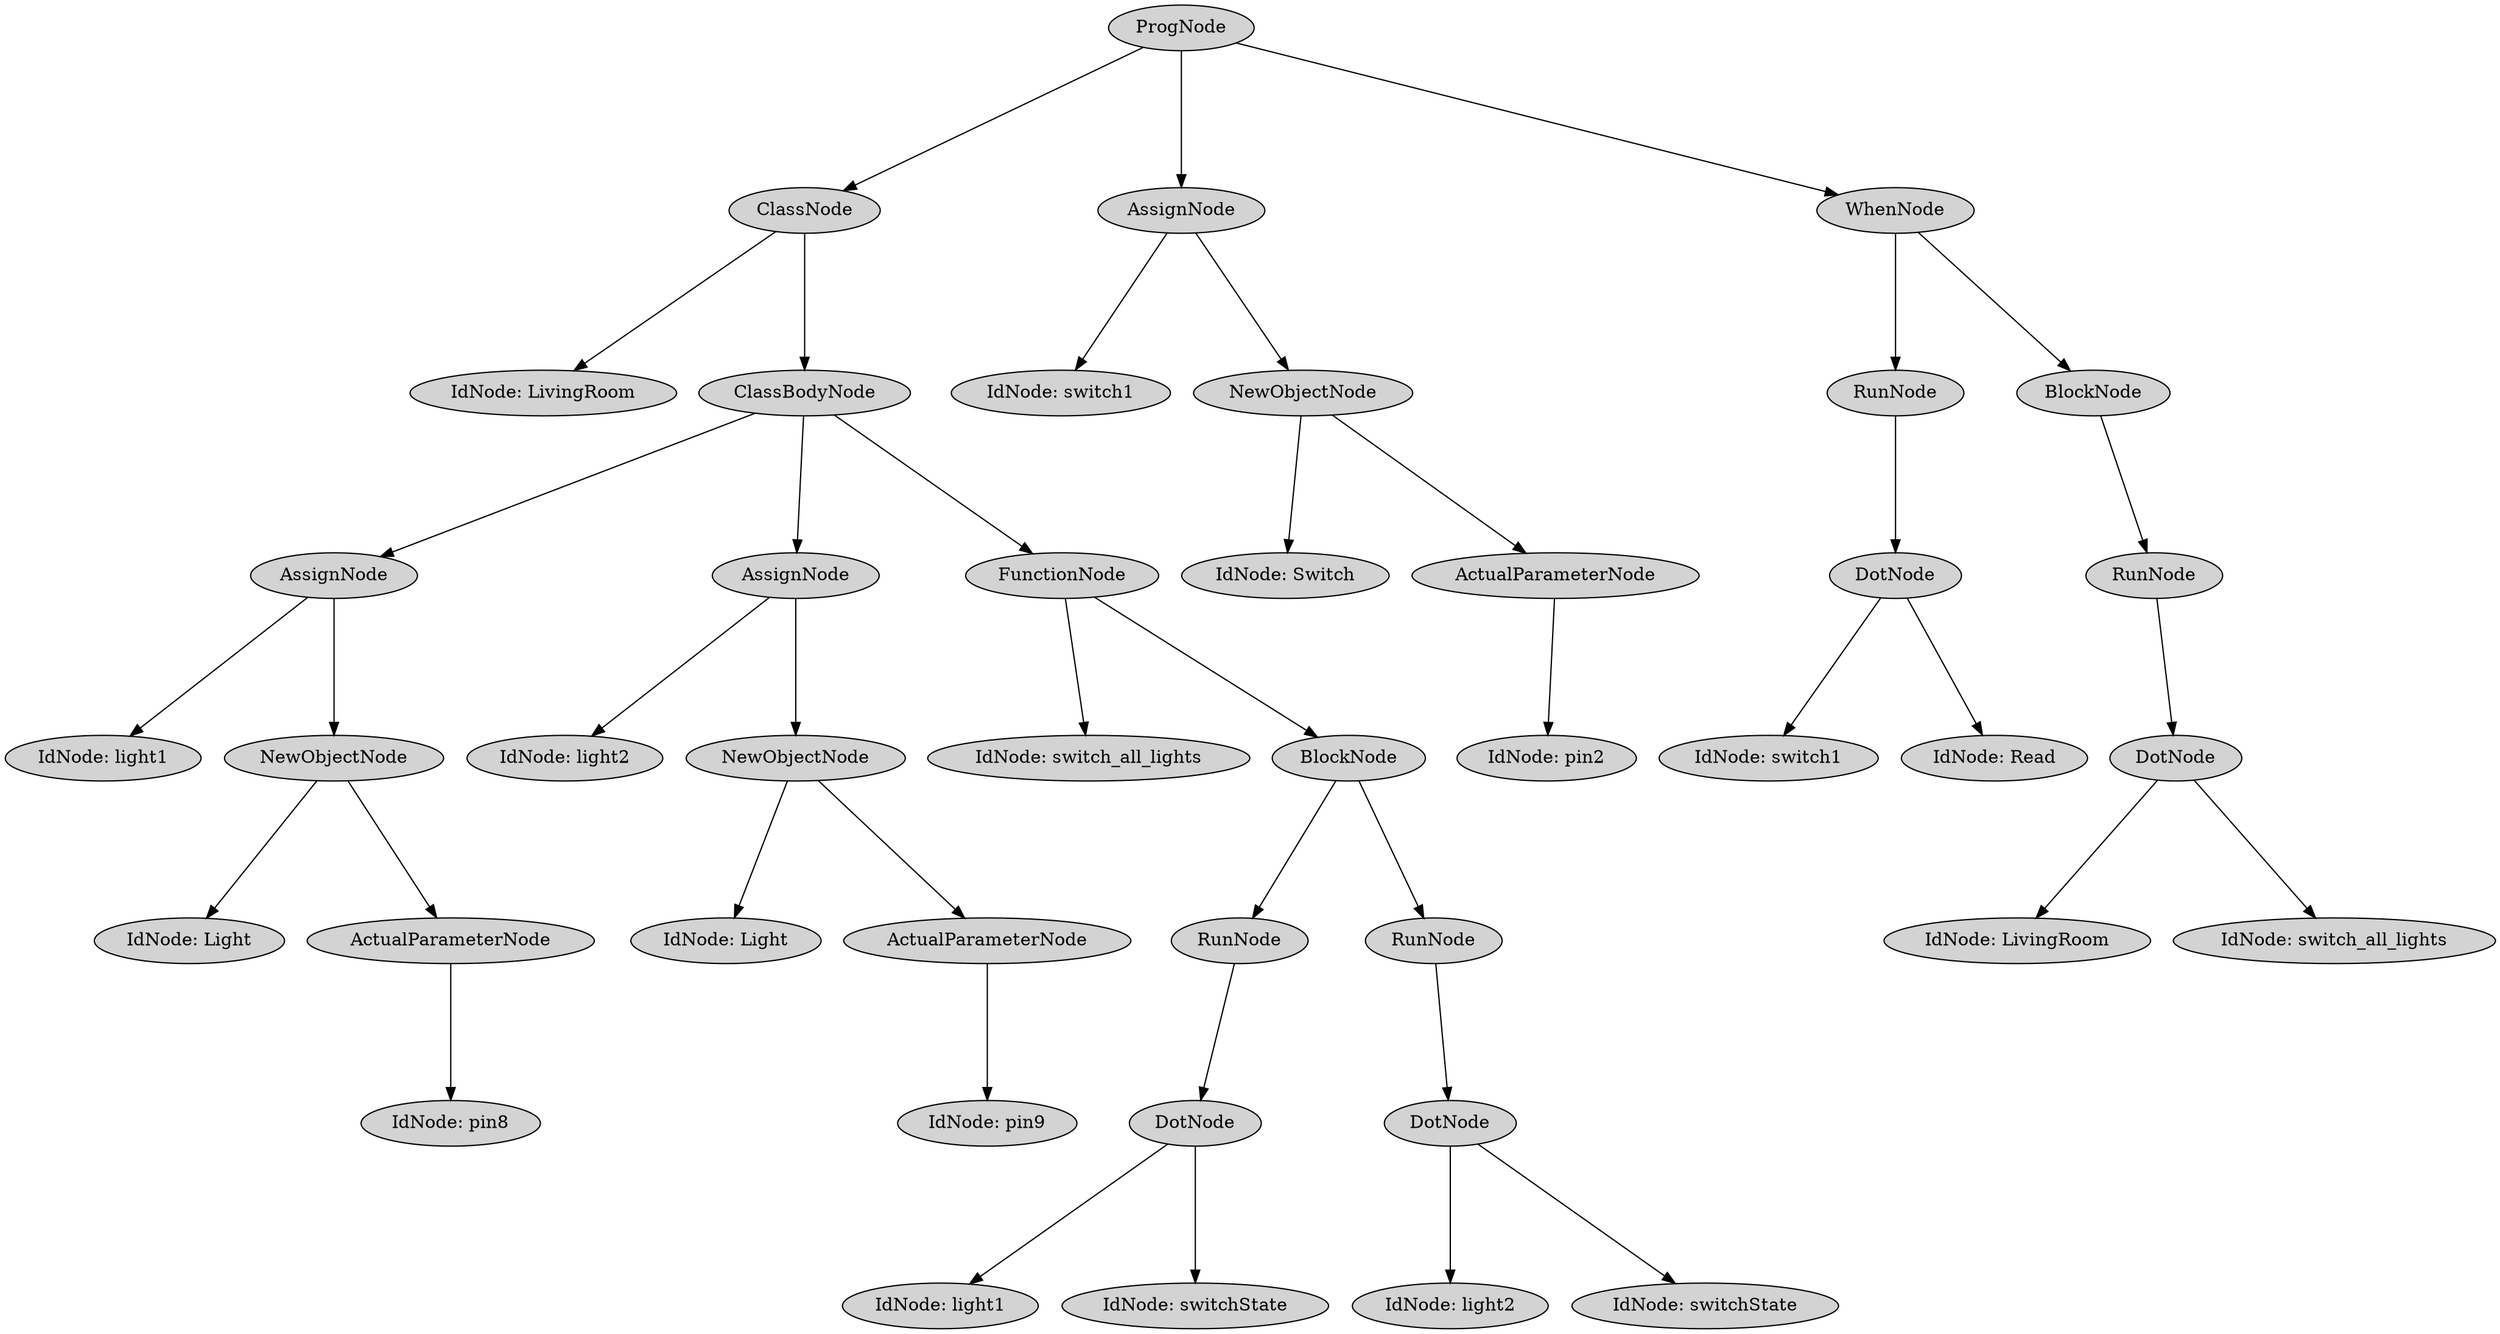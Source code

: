 digraph G {
	graph [ranksep=1.5 ratio=fill]
	node [style=filled]
	3101805 [label=ProgNode]
	3101809 [label=ClassNode]
	3101805 -> 3101809
	3101797 [label="IdNode: LivingRoom"]
	3101809 -> 3101797
	3101803 [label=ClassBodyNode]
	3101809 -> 3101803
	3101813 [label=AssignNode]
	3101803 -> 3101813
	3101817 [label="IdNode: light1"]
	3101813 -> 3101817
	3101833 [label=NewObjectNode]
	3101813 -> 3101833
	3101835 [label="IdNode: Light"]
	3101833 -> 3101835
	3101831 [label=ActualParameterNode]
	3101833 -> 3101831
	3101859 [label="IdNode: pin8"]
	3101831 -> 3101859
	3101815 [label=AssignNode]
	3101803 -> 3101815
	3101823 [label="IdNode: light2"]
	3101815 -> 3101823
	3101839 [label=NewObjectNode]
	3101815 -> 3101839
	3101847 [label="IdNode: Light"]
	3101839 -> 3101847
	3101845 [label=ActualParameterNode]
	3101839 -> 3101845
	3101871 [label="IdNode: pin9"]
	3101845 -> 3101871
	3101807 [label=FunctionNode]
	3101803 -> 3101807
	3101819 [label="IdNode: switch_all_lights"]
	3101807 -> 3101819
	3101825 [label=BlockNode]
	3101807 -> 3101825
	3101843 [label=RunNode]
	3101825 -> 3101843
	3101853 [label=DotNode]
	3101843 -> 3101853
	3101861 [label="IdNode: light1"]
	3101853 -> 3101861
	3101857 [label="IdNode: switchState"]
	3101853 -> 3101857
	3101849 [label=RunNode]
	3101825 -> 3101849
	3101863 [label=DotNode]
	3101849 -> 3101863
	3101855 [label="IdNode: light2"]
	3101863 -> 3101855
	3101867 [label="IdNode: switchState"]
	3101863 -> 3101867
	3101821 [label=AssignNode]
	3101805 -> 3101821
	3101829 [label="IdNode: switch1"]
	3101821 -> 3101829
	3101873 [label=NewObjectNode]
	3101821 -> 3101873
	3101881 [label="IdNode: Switch"]
	3101873 -> 3101881
	3101879 [label=ActualParameterNode]
	3101873 -> 3101879
	3101905 [label="IdNode: pin2"]
	3101879 -> 3101905
	3101827 [label=WhenNode]
	3101805 -> 3101827
	3101883 [label=RunNode]
	3101827 -> 3101883
	3101895 [label=DotNode]
	3101883 -> 3101895
	3101893 [label="IdNode: switch1"]
	3101895 -> 3101893
	3101897 [label="IdNode: Read"]
	3101895 -> 3101897
	3101869 [label=BlockNode]
	3101827 -> 3101869
	3101851 [label=RunNode]
	3101869 -> 3101851
	3101889 [label=DotNode]
	3101851 -> 3101889
	3101875 [label="IdNode: LivingRoom"]
	3101889 -> 3101875
	3101891 [label="IdNode: switch_all_lights"]
	3101889 -> 3101891
	overlap=false
}

